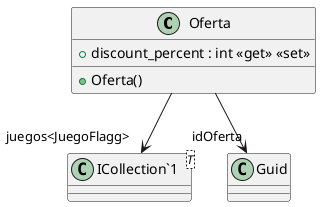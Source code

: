 @startuml
class Oferta {
    + discount_percent : int <<get>> <<set>>
    + Oferta()
}
class "ICollection`1"<T> {
}
Oferta --> "idOferta" Guid
Oferta --> "juegos<JuegoFlagg>" "ICollection`1"
@enduml

